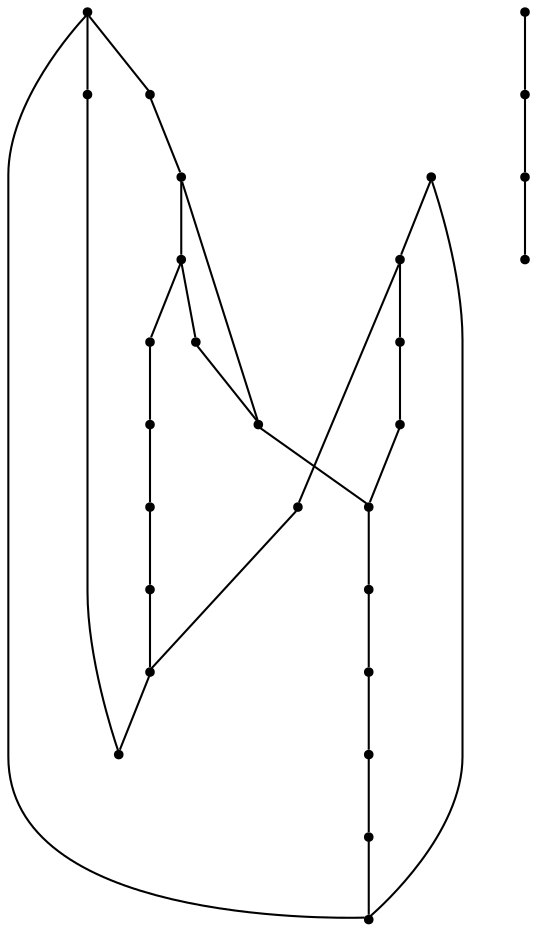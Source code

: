graph {
  node [shape=point,comment="{\"directed\":false,\"doi\":\"10.1007/978-3-030-35802-0_3\",\"figure\":\"1 (1)\"}"]

  v0 [pos="1289.8741702770717,2132.129632654947"]
  v1 [pos="1289.8741702770717,2078.571799652028"]
  v2 [pos="1289.8741702770717,2346.361219017176"]
  v3 [pos="1164.458479697826,2185.6877200084195"]
  v4 [pos="1164.458479697826,2239.2455530113384"]
  v5 [pos="1164.458479697826,2158.908676331683"]
  v6 [pos="1164.458479697826,2132.121493437234"]
  v7 [pos="1122.6538641927818,2239.2496226201947"]
  v8 [pos="1248.0717167782295,2132.129632654947"]
  v9 [pos="1206.2671648616029,2132.1255630460905"]
  v10 [pos="1122.65806102835,2158.908676331683"]
  v11 [pos="1122.6538641927818,2105.3465193693546"]
  v12 [pos="1122.6538641927818,2185.691789617276"]
  v13 [pos="1122.6538641927818,2266.024342337521"]
  v14 [pos="1039.048877709575,2266.0286662969306"]
  v15 [pos="1122.653864192782,2292.8033860142573"]
  v16 [pos="1122.6538641927818,2319.5823025157165"]
  v17 [pos="1122.6538641927818,2346.3654158013087"]
  v18 [pos="1248.069681948863,2105.3465193693546"]
  v19 [pos="1080.85554394109,2158.908676331683"]
  v20 [pos="1080.85554394109,2212.466509334602"]
  v21 [pos="997.2442939987397,2212.466509334602"]
  v22 [pos="1080.8513471055217,2239.2496226201947"]
  v23 [pos="1039.046779291791,2239.2496226201947"]
  v24 [pos="997.2401607515894,2078.5677300431717"]
  v25 [pos="997.2359639160213,2185.691789617276"]
  v26 [pos="997.2359639160213,2346.361219017176"]
  v27 [pos="1080.8513471055219,2185.691789617276"]

  v0 -- v1 [id="-1",pos="1289.8741702770717,2132.129632654947 1289.8741702770717,2078.571799652028 1289.8741702770717,2078.571799652028 1289.8741702770717,2078.571799652028"]
  v2 -- v0 [id="-2",pos="1289.8741702770717,2346.361219017176 1289.8741702770717,2132.129632654947 1289.8741702770717,2132.129632654947 1289.8741702770717,2132.129632654947"]
  v3 -- v4 [id="-3",pos="1164.458479697826,2185.6877200084195 1164.458479697826,2239.2455530113384 1164.458479697826,2239.2455530113384 1164.458479697826,2239.2455530113384"]
  v5 -- v6 [id="-4",pos="1164.458479697826,2158.908676331683 1164.458479697826,2132.121493437234 1164.458479697826,2132.121493437234 1164.458479697826,2132.121493437234"]
  v3 -- v5 [id="-5",pos="1164.458479697826,2185.6877200084195 1164.458479697826,2158.908676331683 1164.458479697826,2158.908676331683 1164.458479697826,2158.908676331683"]
  v4 -- v7 [id="-6",pos="1164.458479697826,2239.2455530113384 1122.6538641927818,2239.2496226201947 1122.6538641927818,2239.2496226201947 1122.6538641927818,2239.2496226201947"]
  v8 -- v0 [id="-7",pos="1248.0717167782295,2132.129632654947 1289.8741702770717,2132.129632654947 1289.8741702770717,2132.129632654947 1289.8741702770717,2132.129632654947"]
  v9 -- v8 [id="-8",pos="1206.2671648616029,2132.1255630460905 1248.0717167782295,2132.129632654947 1248.0717167782295,2132.129632654947 1248.0717167782295,2132.129632654947"]
  v6 -- v9 [id="-9",pos="1164.458479697826,2132.121493437234 1206.2671648616029,2132.1255630460905 1206.2671648616029,2132.1255630460905 1206.2671648616029,2132.1255630460905"]
  v10 -- v11 [id="-10",pos="1122.65806102835,2158.908676331683 1122.6538641927818,2105.3465193693546 1122.6538641927818,2105.3465193693546 1122.6538641927818,2105.3465193693546"]
  v12 -- v3 [id="-11",pos="1122.6538641927818,2185.691789617276 1164.458479697826,2185.6877200084195 1164.458479697826,2185.6877200084195 1164.458479697826,2185.6877200084195"]
  v7 -- v13 [id="-12",pos="1122.6538641927818,2239.2496226201947 1122.6538641927818,2266.024342337521 1122.6538641927818,2266.024342337521 1122.6538641927818,2266.024342337521"]
  v12 -- v7 [id="-13",pos="1122.6538641927818,2185.691789617276 1122.6538641927818,2239.2496226201947 1122.6538641927818,2239.2496226201947 1122.6538641927818,2239.2496226201947"]
  v13 -- v14 [id="-14",pos="1122.6538641927818,2266.024342337521 1039.048877709575,2266.0286662969306 1039.048877709575,2266.0286662969306 1039.048877709575,2266.0286662969306"]
  v15 -- v13 [id="-15",pos="1122.653864192782,2292.8033860142573 1122.6538641927818,2266.024342337521 1122.6538641927818,2266.024342337521 1122.6538641927818,2266.024342337521"]
  v16 -- v15 [id="-16",pos="1122.6538641927818,2319.5823025157165 1122.653864192782,2292.8033860142573 1122.653864192782,2292.8033860142573 1122.653864192782,2292.8033860142573"]
  v17 -- v16 [id="-17",pos="1122.6538641927818,2346.3654158013087 1122.6538641927818,2319.5823025157165 1122.6538641927818,2319.5823025157165 1122.6538641927818,2319.5823025157165"]
  v11 -- v18 [id="-18",pos="1122.6538641927818,2105.3465193693546 1248.069681948863,2105.3465193693546 1248.069681948863,2105.3465193693546 1248.069681948863,2105.3465193693546"]
  v19 -- v10 [id="-19",pos="1080.85554394109,2158.908676331683 1122.65806102835,2158.908676331683 1122.65806102835,2158.908676331683 1122.65806102835,2158.908676331683"]
  v20 -- v21 [id="-20",pos="1080.85554394109,2212.466509334602 997.2442939987397,2212.466509334602 997.2442939987397,2212.466509334602 997.2442939987397,2212.466509334602"]
  v22 -- v20 [id="-21",pos="1080.8513471055217,2239.2496226201947 1080.85554394109,2212.466509334602 1080.85554394109,2212.466509334602 1080.85554394109,2212.466509334602"]
  v23 -- v22 [id="-22",pos="1039.046779291791,2239.2496226201947 1080.8513471055217,2239.2496226201947 1080.8513471055217,2239.2496226201947 1080.8513471055217,2239.2496226201947"]
  v14 -- v23 [id="-23",pos="1039.048877709575,2266.0286662969306 1039.046779291791,2239.2496226201947 1039.046779291791,2239.2496226201947 1039.046779291791,2239.2496226201947"]
  v25 -- v27 [id="-24",pos="997.2359639160213,2185.691789617276 1080.8513471055219,2185.691789617276 1080.8513471055219,2185.691789617276 1080.8513471055219,2185.691789617276"]
  v27 -- v12 [id="-25",pos="1080.8513471055219,2185.691789617276 1122.6538641927818,2185.691789617276 1122.6538641927818,2185.691789617276 1122.6538641927818,2185.691789617276"]
  v26 -- v17 [id="-26",pos="997.2359639160213,2346.361219017176 1122.6538641927818,2346.3654158013087 1122.6538641927818,2346.3654158013087 1122.6538641927818,2346.3654158013087"]
  v17 -- v2 [id="-27",pos="1122.6538641927818,2346.3654158013087 1289.8741702770717,2346.361219017176 1289.8741702770717,2346.361219017176 1289.8741702770717,2346.361219017176"]
  v26 -- v21 [id="-28",pos="997.2359639160213,2346.361219017176 997.2442939987397,2212.466509334602 997.2442939987397,2212.466509334602 997.2442939987397,2212.466509334602"]
  v21 -- v25 [id="-29",pos="997.2442939987397,2212.466509334602 997.2359639160213,2185.691789617276 997.2359639160213,2185.691789617276 997.2359639160213,2185.691789617276"]
  v25 -- v24 [id="-30",pos="997.2359639160213,2185.691789617276 997.2401607515894,2078.5677300431717 997.2401607515894,2078.5677300431717 997.2401607515894,2078.5677300431717"]
  v24 -- v1 [id="-31",pos="997.2401607515894,2078.5677300431717 1289.8741702770717,2078.571799652028 1289.8741702770717,2078.571799652028 1289.8741702770717,2078.571799652028"]
}